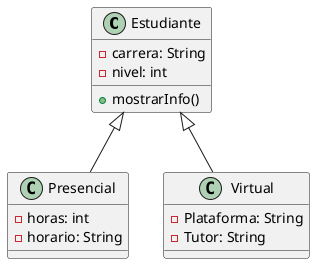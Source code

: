 @startuml

class Estudiante {
  - carrera: String
  - nivel: int
  +mostrarInfo()
}

class Presencial {
  - horas: int
  - horario: String
}
class Virtual {
  - Plataforma: String
  - Tutor: String
}

Estudiante <|--Presencial
Estudiante <|--Virtual

@enduml
